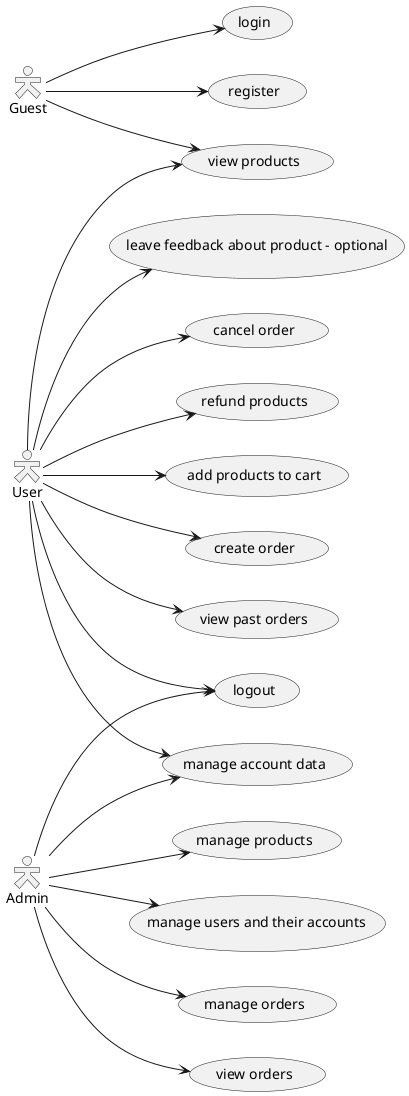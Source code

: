 @startuml
left to right direction
skinparam actorStyle hollow
/'Guest'/

Guest --> (view products)
Guest --> (register)
Guest --> (login)

/'User - authenticated'/
User --> (view products)
User --> (add products to cart)
User --> (create order)
User --> (manage account data)
User --> (view past orders)
User --> (leave feedback about product - optional)
User --> (cancel order)
User --> (refund products)
User --> (logout)

/'Admin - shop executive'/

Admin --> (manage users and their accounts)
Admin --> (manage orders)
Admin --> (view orders)
Admin --> (manage account data)
Admin --> (manage products)
Admin --> (logout)



@enduml